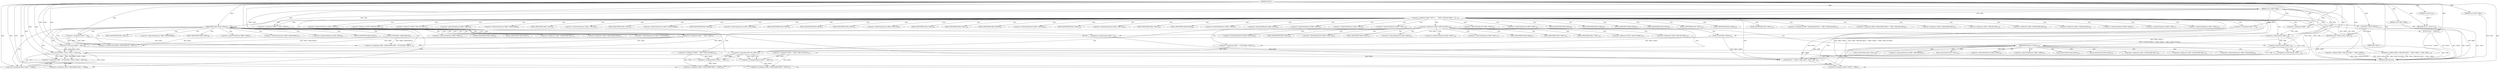 digraph "FUN1" {  
"8" [label = <(METHOD,FUN1)<SUB>1</SUB>> ]
"246" [label = <(METHOD_RETURN,int)<SUB>1</SUB>> ]
"9" [label = <(PARAM,struct VAR1 *VAR2)<SUB>1</SUB>> ]
"10" [label = <(PARAM,struct VAR3 *VAR4)<SUB>3</SUB>> ]
"11" [label = <(PARAM,struct VAR5 *VAR6)<SUB>5</SUB>> ]
"12" [label = <(PARAM,bool VAR7)<SUB>7</SUB>> ]
"50" [label = <(&lt;operator&gt;.assignment,VAR8 = 1)<SUB>45</SUB>> ]
"53" [label = <(&lt;operator&gt;.assignment,VAR6-&gt;VAR20[VAR8].VAR21 = VAR4-&gt;VAR14[0].VAR21)<SUB>58</SUB>> ]
"68" [label = <(&lt;operator&gt;.assignment,VAR6-&gt;VAR20[VAR8].VAR15 = VAR4-&gt;VAR14[0].VAR15)<SUB>60</SUB>> ]
"83" [label = <(&lt;operator&gt;.postIncrement,VAR8++)<SUB>62</SUB>> ]
"85" [label = <(&lt;operator&gt;.assignment,VAR12 = 0)<SUB>68</SUB>> ]
"88" [label = <(&lt;operator&gt;.assignment,VAR10 = VAR4-&gt;VAR16)<SUB>70</SUB>> ]
"93" [label = <(&lt;operator&gt;.assignment,VAR11 = VAR4-&gt;VAR22)<SUB>72</SUB>> ]
"214" [label = <(FUN6,FUN6(&quot;&quot;

		&quot;&quot;,

		VAR18, VAR8, VAR12, VAR4-&gt;VAR...)<SUB>218</SUB>> ]
"239" [label = <(&lt;operator&gt;.assignment,VAR6-&gt;VAR28 = VAR8)<SUB>235</SUB>> ]
"244" [label = <(RETURN,return 0;,return 0;)<SUB>237</SUB>> ]
"20" [label = <(&lt;operator&gt;.notEquals,VAR4-&gt;VAR13 !=

	    (VAR4-&gt;VAR14[0].VAR15 + VA...)<SUB>28</SUB>> ]
"99" [label = <(IDENTIFIER,VAR10,while (VAR10))<SUB>74</SUB>> ]
"245" [label = <(LITERAL,0,return 0;)<SUB>237</SUB>> ]
"44" [label = <(FUN2,FUN2(&quot;&quot;, VAR18))<SUB>32</SUB>> ]
"47" [label = <(RETURN,return -VAR19;,return -VAR19;)<SUB>34</SUB>> ]
"101" [label = <(&lt;operator&gt;.assignment,VAR6-&gt;VAR20[VAR8].VAR21 =

			FUN3(VAR4-&gt;VAR23[...)<SUB>76</SUB>> ]
"117" [label = <(&lt;operator&gt;.assignment,VAR9 = FUN4(VAR24, VAR10, (VAR25 - VAR11)))<SUB>80</SUB>> ]
"125" [label = <(&lt;operator&gt;.assignmentMinus,VAR10 -= VAR9)<SUB>82</SUB>> ]
"128" [label = <(&lt;operator&gt;.assignment,VAR6-&gt;VAR20[VAR8].VAR15 = VAR9)<SUB>84</SUB>> ]
"137" [label = <(&lt;operator&gt;.postIncrement,VAR8++)<SUB>88</SUB>> ]
"139" [label = <(&lt;operator&gt;.postIncrement,VAR12++)<SUB>90</SUB>> ]
"141" [label = <(&lt;operator&gt;.assignment,VAR11 = 0)<SUB>92</SUB>> ]
"154" [label = <(&lt;operator&gt;.assignment,*VAR26 = VAR4-&gt;VAR17[0].VAR21)<SUB>108</SUB>> ]
"164" [label = <(&lt;operator&gt;.assignment,VAR13 = VAR4-&gt;VAR17[0].VAR15)<SUB>110</SUB>> ]
"174" [label = <(&lt;operator&gt;.assignment,VAR27 = FUN5(VAR4-&gt;VAR16))<SUB>112</SUB>> ]
"24" [label = <(&lt;operator&gt;.addition,VAR4-&gt;VAR14[0].VAR15 + VAR4-&gt;VAR16 + VAR4-&gt;VAR1...)<SUB>30</SUB>> ]
"48" [label = <(&lt;operator&gt;.minus,-VAR19)<SUB>34</SUB>> ]
"181" [label = <(&lt;operator&gt;.logicalAnd,VAR7 &amp;&amp; VAR27)<SUB>125</SUB>> ]
"192" [label = <(IDENTIFIER,VAR13,if (VAR13))<SUB>138</SUB>> ]
"25" [label = <(&lt;operator&gt;.addition,VAR4-&gt;VAR14[0].VAR15 + VAR4-&gt;VAR16)<SUB>30</SUB>> ]
"109" [label = <(&lt;operator&gt;.addition,FUN3(VAR4-&gt;VAR23[VAR12]) + VAR11)<SUB>78</SUB>> ]
"119" [label = <(FUN4,FUN4(VAR24, VAR10, (VAR25 - VAR11)))<SUB>80</SUB>> ]
"176" [label = <(FUN5,FUN5(VAR4-&gt;VAR16))<SUB>112</SUB>> ]
"185" [label = <(&lt;operator&gt;.assignmentPlus,VAR26 += VAR27)<SUB>127</SUB>> ]
"188" [label = <(&lt;operator&gt;.assignmentMinus,VAR13 -= VAR27)<SUB>129</SUB>> ]
"194" [label = <(&lt;operator&gt;.assignment,VAR6-&gt;VAR20[VAR8].VAR21 = VAR26)<SUB>140</SUB>> ]
"203" [label = <(&lt;operator&gt;.assignment,VAR6-&gt;VAR20[VAR8].VAR15 = VAR13)<SUB>142</SUB>> ]
"212" [label = <(&lt;operator&gt;.postIncrement,VAR8++)<SUB>144</SUB>> ]
"110" [label = <(FUN3,FUN3(VAR4-&gt;VAR23[VAR12]))<SUB>78</SUB>> ]
"122" [label = <(&lt;operator&gt;.subtraction,VAR25 - VAR11)<SUB>80</SUB>> ]
"54" [label = <(&lt;operator&gt;.fieldAccess,VAR6-&gt;VAR20[VAR8].VAR21)<SUB>58</SUB>> ]
"61" [label = <(&lt;operator&gt;.fieldAccess,VAR4-&gt;VAR14[0].VAR21)<SUB>58</SUB>> ]
"69" [label = <(&lt;operator&gt;.fieldAccess,VAR6-&gt;VAR20[VAR8].VAR15)<SUB>60</SUB>> ]
"76" [label = <(&lt;operator&gt;.fieldAccess,VAR4-&gt;VAR14[0].VAR15)<SUB>60</SUB>> ]
"90" [label = <(&lt;operator&gt;.indirectFieldAccess,VAR4-&gt;VAR16)<SUB>70</SUB>> ]
"95" [label = <(&lt;operator&gt;.indirectFieldAccess,VAR4-&gt;VAR22)<SUB>72</SUB>> ]
"145" [label = <(&lt;operator&gt;.fieldAccess,VAR4-&gt;VAR17[0].VAR15)<SUB>106</SUB>> ]
"219" [label = <(&lt;operator&gt;.indirectFieldAccess,VAR4-&gt;VAR22)<SUB>222</SUB>> ]
"222" [label = <(&lt;operator&gt;.indirectFieldAccess,VAR4-&gt;VAR16)<SUB>222</SUB>> ]
"225" [label = <(&lt;operator&gt;.fieldAccess,VAR4-&gt;VAR14[0].VAR15)<SUB>224</SUB>> ]
"232" [label = <(&lt;operator&gt;.fieldAccess,VAR4-&gt;VAR17[0].VAR15)<SUB>224</SUB>> ]
"240" [label = <(&lt;operator&gt;.indirectFieldAccess,VAR6-&gt;VAR28)<SUB>235</SUB>> ]
"55" [label = <(&lt;operator&gt;.indirectIndexAccess,VAR6-&gt;VAR20[VAR8])<SUB>58</SUB>> ]
"60" [label = <(FIELD_IDENTIFIER,VAR21,VAR21)<SUB>58</SUB>> ]
"62" [label = <(&lt;operator&gt;.indirectIndexAccess,VAR4-&gt;VAR14[0])<SUB>58</SUB>> ]
"67" [label = <(FIELD_IDENTIFIER,VAR21,VAR21)<SUB>58</SUB>> ]
"70" [label = <(&lt;operator&gt;.indirectIndexAccess,VAR6-&gt;VAR20[VAR8])<SUB>60</SUB>> ]
"75" [label = <(FIELD_IDENTIFIER,VAR15,VAR15)<SUB>60</SUB>> ]
"77" [label = <(&lt;operator&gt;.indirectIndexAccess,VAR4-&gt;VAR14[0])<SUB>60</SUB>> ]
"82" [label = <(FIELD_IDENTIFIER,VAR15,VAR15)<SUB>60</SUB>> ]
"92" [label = <(FIELD_IDENTIFIER,VAR16,VAR16)<SUB>70</SUB>> ]
"97" [label = <(FIELD_IDENTIFIER,VAR22,VAR22)<SUB>72</SUB>> ]
"146" [label = <(&lt;operator&gt;.indirectIndexAccess,VAR4-&gt;VAR17[0])<SUB>106</SUB>> ]
"151" [label = <(FIELD_IDENTIFIER,VAR15,VAR15)<SUB>106</SUB>> ]
"221" [label = <(FIELD_IDENTIFIER,VAR22,VAR22)<SUB>222</SUB>> ]
"224" [label = <(FIELD_IDENTIFIER,VAR16,VAR16)<SUB>222</SUB>> ]
"226" [label = <(&lt;operator&gt;.indirectIndexAccess,VAR4-&gt;VAR14[0])<SUB>224</SUB>> ]
"231" [label = <(FIELD_IDENTIFIER,VAR15,VAR15)<SUB>224</SUB>> ]
"233" [label = <(&lt;operator&gt;.indirectIndexAccess,VAR4-&gt;VAR17[0])<SUB>224</SUB>> ]
"238" [label = <(FIELD_IDENTIFIER,VAR15,VAR15)<SUB>224</SUB>> ]
"242" [label = <(FIELD_IDENTIFIER,VAR28,VAR28)<SUB>235</SUB>> ]
"56" [label = <(&lt;operator&gt;.indirectFieldAccess,VAR6-&gt;VAR20)<SUB>58</SUB>> ]
"63" [label = <(&lt;operator&gt;.indirectFieldAccess,VAR4-&gt;VAR14)<SUB>58</SUB>> ]
"71" [label = <(&lt;operator&gt;.indirectFieldAccess,VAR6-&gt;VAR20)<SUB>60</SUB>> ]
"78" [label = <(&lt;operator&gt;.indirectFieldAccess,VAR4-&gt;VAR14)<SUB>60</SUB>> ]
"102" [label = <(&lt;operator&gt;.fieldAccess,VAR6-&gt;VAR20[VAR8].VAR21)<SUB>76</SUB>> ]
"129" [label = <(&lt;operator&gt;.fieldAccess,VAR6-&gt;VAR20[VAR8].VAR15)<SUB>84</SUB>> ]
"147" [label = <(&lt;operator&gt;.indirectFieldAccess,VAR4-&gt;VAR17)<SUB>106</SUB>> ]
"156" [label = <(&lt;operator&gt;.fieldAccess,VAR4-&gt;VAR17[0].VAR21)<SUB>108</SUB>> ]
"166" [label = <(&lt;operator&gt;.fieldAccess,VAR4-&gt;VAR17[0].VAR15)<SUB>110</SUB>> ]
"227" [label = <(&lt;operator&gt;.indirectFieldAccess,VAR4-&gt;VAR14)<SUB>224</SUB>> ]
"234" [label = <(&lt;operator&gt;.indirectFieldAccess,VAR4-&gt;VAR17)<SUB>224</SUB>> ]
"58" [label = <(FIELD_IDENTIFIER,VAR20,VAR20)<SUB>58</SUB>> ]
"65" [label = <(FIELD_IDENTIFIER,VAR14,VAR14)<SUB>58</SUB>> ]
"73" [label = <(FIELD_IDENTIFIER,VAR20,VAR20)<SUB>60</SUB>> ]
"80" [label = <(FIELD_IDENTIFIER,VAR14,VAR14)<SUB>60</SUB>> ]
"103" [label = <(&lt;operator&gt;.indirectIndexAccess,VAR6-&gt;VAR20[VAR8])<SUB>76</SUB>> ]
"108" [label = <(FIELD_IDENTIFIER,VAR21,VAR21)<SUB>76</SUB>> ]
"130" [label = <(&lt;operator&gt;.indirectIndexAccess,VAR6-&gt;VAR20[VAR8])<SUB>84</SUB>> ]
"135" [label = <(FIELD_IDENTIFIER,VAR15,VAR15)<SUB>84</SUB>> ]
"149" [label = <(FIELD_IDENTIFIER,VAR17,VAR17)<SUB>106</SUB>> ]
"157" [label = <(&lt;operator&gt;.indirectIndexAccess,VAR4-&gt;VAR17[0])<SUB>108</SUB>> ]
"162" [label = <(FIELD_IDENTIFIER,VAR21,VAR21)<SUB>108</SUB>> ]
"167" [label = <(&lt;operator&gt;.indirectIndexAccess,VAR4-&gt;VAR17[0])<SUB>110</SUB>> ]
"172" [label = <(FIELD_IDENTIFIER,VAR15,VAR15)<SUB>110</SUB>> ]
"177" [label = <(&lt;operator&gt;.indirectFieldAccess,VAR4-&gt;VAR16)<SUB>112</SUB>> ]
"229" [label = <(FIELD_IDENTIFIER,VAR14,VAR14)<SUB>224</SUB>> ]
"236" [label = <(FIELD_IDENTIFIER,VAR17,VAR17)<SUB>224</SUB>> ]
"104" [label = <(&lt;operator&gt;.indirectFieldAccess,VAR6-&gt;VAR20)<SUB>76</SUB>> ]
"111" [label = <(&lt;operator&gt;.indirectIndexAccess,VAR4-&gt;VAR23[VAR12])<SUB>78</SUB>> ]
"131" [label = <(&lt;operator&gt;.indirectFieldAccess,VAR6-&gt;VAR20)<SUB>84</SUB>> ]
"158" [label = <(&lt;operator&gt;.indirectFieldAccess,VAR4-&gt;VAR17)<SUB>108</SUB>> ]
"168" [label = <(&lt;operator&gt;.indirectFieldAccess,VAR4-&gt;VAR17)<SUB>110</SUB>> ]
"179" [label = <(FIELD_IDENTIFIER,VAR16,VAR16)<SUB>112</SUB>> ]
"195" [label = <(&lt;operator&gt;.fieldAccess,VAR6-&gt;VAR20[VAR8].VAR21)<SUB>140</SUB>> ]
"204" [label = <(&lt;operator&gt;.fieldAccess,VAR6-&gt;VAR20[VAR8].VAR15)<SUB>142</SUB>> ]
"106" [label = <(FIELD_IDENTIFIER,VAR20,VAR20)<SUB>76</SUB>> ]
"112" [label = <(&lt;operator&gt;.indirectFieldAccess,VAR4-&gt;VAR23)<SUB>78</SUB>> ]
"133" [label = <(FIELD_IDENTIFIER,VAR20,VAR20)<SUB>84</SUB>> ]
"160" [label = <(FIELD_IDENTIFIER,VAR17,VAR17)<SUB>108</SUB>> ]
"170" [label = <(FIELD_IDENTIFIER,VAR17,VAR17)<SUB>110</SUB>> ]
"196" [label = <(&lt;operator&gt;.indirectIndexAccess,VAR6-&gt;VAR20[VAR8])<SUB>140</SUB>> ]
"201" [label = <(FIELD_IDENTIFIER,VAR21,VAR21)<SUB>140</SUB>> ]
"205" [label = <(&lt;operator&gt;.indirectIndexAccess,VAR6-&gt;VAR20[VAR8])<SUB>142</SUB>> ]
"210" [label = <(FIELD_IDENTIFIER,VAR15,VAR15)<SUB>142</SUB>> ]
"114" [label = <(FIELD_IDENTIFIER,VAR23,VAR23)<SUB>78</SUB>> ]
"197" [label = <(&lt;operator&gt;.indirectFieldAccess,VAR6-&gt;VAR20)<SUB>140</SUB>> ]
"206" [label = <(&lt;operator&gt;.indirectFieldAccess,VAR6-&gt;VAR20)<SUB>142</SUB>> ]
"199" [label = <(FIELD_IDENTIFIER,VAR20,VAR20)<SUB>140</SUB>> ]
"208" [label = <(FIELD_IDENTIFIER,VAR20,VAR20)<SUB>142</SUB>> ]
  "47" -> "246"  [ label = "DDG: &lt;RET&gt;"] 
  "244" -> "246"  [ label = "DDG: &lt;RET&gt;"] 
  "9" -> "246"  [ label = "DDG: VAR2"] 
  "10" -> "246"  [ label = "DDG: VAR4"] 
  "11" -> "246"  [ label = "DDG: VAR6"] 
  "12" -> "246"  [ label = "DDG: VAR7"] 
  "20" -> "246"  [ label = "DDG: VAR4-&gt;VAR13"] 
  "25" -> "246"  [ label = "DDG: VAR4-&gt;VAR14[0].VAR15"] 
  "25" -> "246"  [ label = "DDG: VAR4-&gt;VAR16"] 
  "24" -> "246"  [ label = "DDG: VAR4-&gt;VAR14[0].VAR15 + VAR4-&gt;VAR16"] 
  "24" -> "246"  [ label = "DDG: VAR4-&gt;VAR17[0].VAR15"] 
  "20" -> "246"  [ label = "DDG: VAR4-&gt;VAR14[0].VAR15 + VAR4-&gt;VAR16 + VAR4-&gt;VAR17[0].VAR15"] 
  "20" -> "246"  [ label = "DDG: VAR4-&gt;VAR13 !=

	    (VAR4-&gt;VAR14[0].VAR15 + VAR4-&gt;VAR16 + VAR4-&gt;VAR17[0].VAR15)"] 
  "44" -> "246"  [ label = "DDG: VAR18"] 
  "44" -> "246"  [ label = "DDG: FUN2(&quot;&quot;, VAR18)"] 
  "48" -> "246"  [ label = "DDG: VAR19"] 
  "48" -> "246"  [ label = "DDG: -VAR19"] 
  "119" -> "246"  [ label = "DDG: VAR24"] 
  "122" -> "246"  [ label = "DDG: VAR25"] 
  "8" -> "9"  [ label = "DDG: "] 
  "8" -> "10"  [ label = "DDG: "] 
  "8" -> "11"  [ label = "DDG: "] 
  "8" -> "12"  [ label = "DDG: "] 
  "8" -> "50"  [ label = "DDG: "] 
  "8" -> "85"  [ label = "DDG: "] 
  "10" -> "88"  [ label = "DDG: VAR4"] 
  "10" -> "93"  [ label = "DDG: VAR4"] 
  "214" -> "239"  [ label = "DDG: VAR8"] 
  "8" -> "239"  [ label = "DDG: "] 
  "245" -> "244"  [ label = "DDG: 0"] 
  "8" -> "244"  [ label = "DDG: "] 
  "50" -> "83"  [ label = "DDG: VAR8"] 
  "8" -> "83"  [ label = "DDG: "] 
  "8" -> "99"  [ label = "DDG: "] 
  "8" -> "214"  [ label = "DDG: "] 
  "83" -> "214"  [ label = "DDG: VAR8"] 
  "212" -> "214"  [ label = "DDG: VAR8"] 
  "137" -> "214"  [ label = "DDG: VAR8"] 
  "85" -> "214"  [ label = "DDG: VAR12"] 
  "139" -> "214"  [ label = "DDG: VAR12"] 
  "10" -> "214"  [ label = "DDG: VAR4"] 
  "176" -> "214"  [ label = "DDG: VAR4-&gt;VAR16"] 
  "8" -> "245"  [ label = "DDG: "] 
  "10" -> "20"  [ label = "DDG: VAR4"] 
  "48" -> "47"  [ label = "DDG: -VAR19"] 
  "110" -> "101"  [ label = "DDG: VAR4-&gt;VAR23[VAR12]"] 
  "93" -> "101"  [ label = "DDG: VAR11"] 
  "141" -> "101"  [ label = "DDG: VAR11"] 
  "8" -> "101"  [ label = "DDG: "] 
  "119" -> "117"  [ label = "DDG: VAR24"] 
  "119" -> "117"  [ label = "DDG: VAR10"] 
  "119" -> "117"  [ label = "DDG: VAR25 - VAR11"] 
  "117" -> "125"  [ label = "DDG: VAR9"] 
  "8" -> "125"  [ label = "DDG: "] 
  "8" -> "128"  [ label = "DDG: "] 
  "117" -> "128"  [ label = "DDG: VAR9"] 
  "8" -> "141"  [ label = "DDG: "] 
  "176" -> "174"  [ label = "DDG: VAR4-&gt;VAR16"] 
  "10" -> "24"  [ label = "DDG: VAR4"] 
  "8" -> "44"  [ label = "DDG: "] 
  "119" -> "125"  [ label = "DDG: VAR10"] 
  "83" -> "137"  [ label = "DDG: VAR8"] 
  "8" -> "137"  [ label = "DDG: "] 
  "85" -> "139"  [ label = "DDG: VAR12"] 
  "8" -> "139"  [ label = "DDG: "] 
  "8" -> "192"  [ label = "DDG: "] 
  "10" -> "25"  [ label = "DDG: VAR4"] 
  "8" -> "48"  [ label = "DDG: "] 
  "110" -> "109"  [ label = "DDG: VAR4-&gt;VAR23[VAR12]"] 
  "93" -> "109"  [ label = "DDG: VAR11"] 
  "141" -> "109"  [ label = "DDG: VAR11"] 
  "8" -> "109"  [ label = "DDG: "] 
  "8" -> "119"  [ label = "DDG: "] 
  "88" -> "119"  [ label = "DDG: VAR10"] 
  "125" -> "119"  [ label = "DDG: VAR10"] 
  "122" -> "119"  [ label = "DDG: VAR25"] 
  "122" -> "119"  [ label = "DDG: VAR11"] 
  "10" -> "176"  [ label = "DDG: VAR4"] 
  "12" -> "181"  [ label = "DDG: VAR7"] 
  "8" -> "181"  [ label = "DDG: "] 
  "174" -> "181"  [ label = "DDG: VAR27"] 
  "181" -> "185"  [ label = "DDG: VAR27"] 
  "8" -> "185"  [ label = "DDG: "] 
  "8" -> "188"  [ label = "DDG: "] 
  "181" -> "188"  [ label = "DDG: VAR27"] 
  "154" -> "194"  [ label = "DDG: VAR26"] 
  "185" -> "194"  [ label = "DDG: VAR26"] 
  "8" -> "194"  [ label = "DDG: "] 
  "164" -> "203"  [ label = "DDG: VAR13"] 
  "188" -> "203"  [ label = "DDG: VAR13"] 
  "8" -> "203"  [ label = "DDG: "] 
  "8" -> "122"  [ label = "DDG: "] 
  "93" -> "122"  [ label = "DDG: VAR11"] 
  "141" -> "122"  [ label = "DDG: VAR11"] 
  "154" -> "185"  [ label = "DDG: VAR26"] 
  "164" -> "188"  [ label = "DDG: VAR13"] 
  "83" -> "212"  [ label = "DDG: VAR8"] 
  "137" -> "212"  [ label = "DDG: VAR8"] 
  "8" -> "212"  [ label = "DDG: "] 
  "20" -> "214"  [ label = "CDG: "] 
  "20" -> "68"  [ label = "CDG: "] 
  "20" -> "60"  [ label = "CDG: "] 
  "20" -> "73"  [ label = "CDG: "] 
  "20" -> "77"  [ label = "CDG: "] 
  "20" -> "75"  [ label = "CDG: "] 
  "20" -> "145"  [ label = "CDG: "] 
  "20" -> "146"  [ label = "CDG: "] 
  "20" -> "225"  [ label = "CDG: "] 
  "20" -> "85"  [ label = "CDG: "] 
  "20" -> "240"  [ label = "CDG: "] 
  "20" -> "149"  [ label = "CDG: "] 
  "20" -> "56"  [ label = "CDG: "] 
  "20" -> "69"  [ label = "CDG: "] 
  "20" -> "67"  [ label = "CDG: "] 
  "20" -> "232"  [ label = "CDG: "] 
  "20" -> "226"  [ label = "CDG: "] 
  "20" -> "244"  [ label = "CDG: "] 
  "20" -> "151"  [ label = "CDG: "] 
  "20" -> "95"  [ label = "CDG: "] 
  "20" -> "92"  [ label = "CDG: "] 
  "20" -> "76"  [ label = "CDG: "] 
  "20" -> "50"  [ label = "CDG: "] 
  "20" -> "97"  [ label = "CDG: "] 
  "20" -> "44"  [ label = "CDG: "] 
  "20" -> "93"  [ label = "CDG: "] 
  "20" -> "242"  [ label = "CDG: "] 
  "20" -> "238"  [ label = "CDG: "] 
  "20" -> "231"  [ label = "CDG: "] 
  "20" -> "90"  [ label = "CDG: "] 
  "20" -> "54"  [ label = "CDG: "] 
  "20" -> "80"  [ label = "CDG: "] 
  "20" -> "58"  [ label = "CDG: "] 
  "20" -> "61"  [ label = "CDG: "] 
  "20" -> "221"  [ label = "CDG: "] 
  "20" -> "224"  [ label = "CDG: "] 
  "20" -> "88"  [ label = "CDG: "] 
  "20" -> "70"  [ label = "CDG: "] 
  "20" -> "233"  [ label = "CDG: "] 
  "20" -> "239"  [ label = "CDG: "] 
  "20" -> "47"  [ label = "CDG: "] 
  "20" -> "48"  [ label = "CDG: "] 
  "20" -> "99"  [ label = "CDG: "] 
  "20" -> "236"  [ label = "CDG: "] 
  "20" -> "65"  [ label = "CDG: "] 
  "20" -> "82"  [ label = "CDG: "] 
  "20" -> "234"  [ label = "CDG: "] 
  "20" -> "83"  [ label = "CDG: "] 
  "20" -> "71"  [ label = "CDG: "] 
  "20" -> "53"  [ label = "CDG: "] 
  "20" -> "147"  [ label = "CDG: "] 
  "20" -> "229"  [ label = "CDG: "] 
  "20" -> "63"  [ label = "CDG: "] 
  "20" -> "55"  [ label = "CDG: "] 
  "20" -> "227"  [ label = "CDG: "] 
  "20" -> "222"  [ label = "CDG: "] 
  "20" -> "219"  [ label = "CDG: "] 
  "20" -> "78"  [ label = "CDG: "] 
  "20" -> "62"  [ label = "CDG: "] 
  "99" -> "128"  [ label = "CDG: "] 
  "99" -> "102"  [ label = "CDG: "] 
  "99" -> "114"  [ label = "CDG: "] 
  "99" -> "131"  [ label = "CDG: "] 
  "99" -> "103"  [ label = "CDG: "] 
  "99" -> "104"  [ label = "CDG: "] 
  "99" -> "119"  [ label = "CDG: "] 
  "99" -> "112"  [ label = "CDG: "] 
  "99" -> "129"  [ label = "CDG: "] 
  "99" -> "101"  [ label = "CDG: "] 
  "99" -> "137"  [ label = "CDG: "] 
  "99" -> "130"  [ label = "CDG: "] 
  "99" -> "139"  [ label = "CDG: "] 
  "99" -> "108"  [ label = "CDG: "] 
  "99" -> "111"  [ label = "CDG: "] 
  "99" -> "141"  [ label = "CDG: "] 
  "99" -> "122"  [ label = "CDG: "] 
  "99" -> "99"  [ label = "CDG: "] 
  "99" -> "106"  [ label = "CDG: "] 
  "99" -> "135"  [ label = "CDG: "] 
  "99" -> "110"  [ label = "CDG: "] 
  "99" -> "117"  [ label = "CDG: "] 
  "99" -> "125"  [ label = "CDG: "] 
  "99" -> "109"  [ label = "CDG: "] 
  "99" -> "133"  [ label = "CDG: "] 
  "145" -> "167"  [ label = "CDG: "] 
  "145" -> "192"  [ label = "CDG: "] 
  "145" -> "154"  [ label = "CDG: "] 
  "145" -> "179"  [ label = "CDG: "] 
  "145" -> "162"  [ label = "CDG: "] 
  "145" -> "168"  [ label = "CDG: "] 
  "145" -> "170"  [ label = "CDG: "] 
  "145" -> "181"  [ label = "CDG: "] 
  "145" -> "174"  [ label = "CDG: "] 
  "145" -> "164"  [ label = "CDG: "] 
  "145" -> "158"  [ label = "CDG: "] 
  "145" -> "160"  [ label = "CDG: "] 
  "145" -> "166"  [ label = "CDG: "] 
  "145" -> "157"  [ label = "CDG: "] 
  "145" -> "176"  [ label = "CDG: "] 
  "145" -> "177"  [ label = "CDG: "] 
  "145" -> "156"  [ label = "CDG: "] 
  "145" -> "172"  [ label = "CDG: "] 
  "181" -> "188"  [ label = "CDG: "] 
  "181" -> "185"  [ label = "CDG: "] 
  "192" -> "196"  [ label = "CDG: "] 
  "192" -> "197"  [ label = "CDG: "] 
  "192" -> "204"  [ label = "CDG: "] 
  "192" -> "206"  [ label = "CDG: "] 
  "192" -> "208"  [ label = "CDG: "] 
  "192" -> "195"  [ label = "CDG: "] 
  "192" -> "212"  [ label = "CDG: "] 
  "192" -> "194"  [ label = "CDG: "] 
  "192" -> "201"  [ label = "CDG: "] 
  "192" -> "205"  [ label = "CDG: "] 
  "192" -> "210"  [ label = "CDG: "] 
  "192" -> "199"  [ label = "CDG: "] 
  "192" -> "203"  [ label = "CDG: "] 
}
